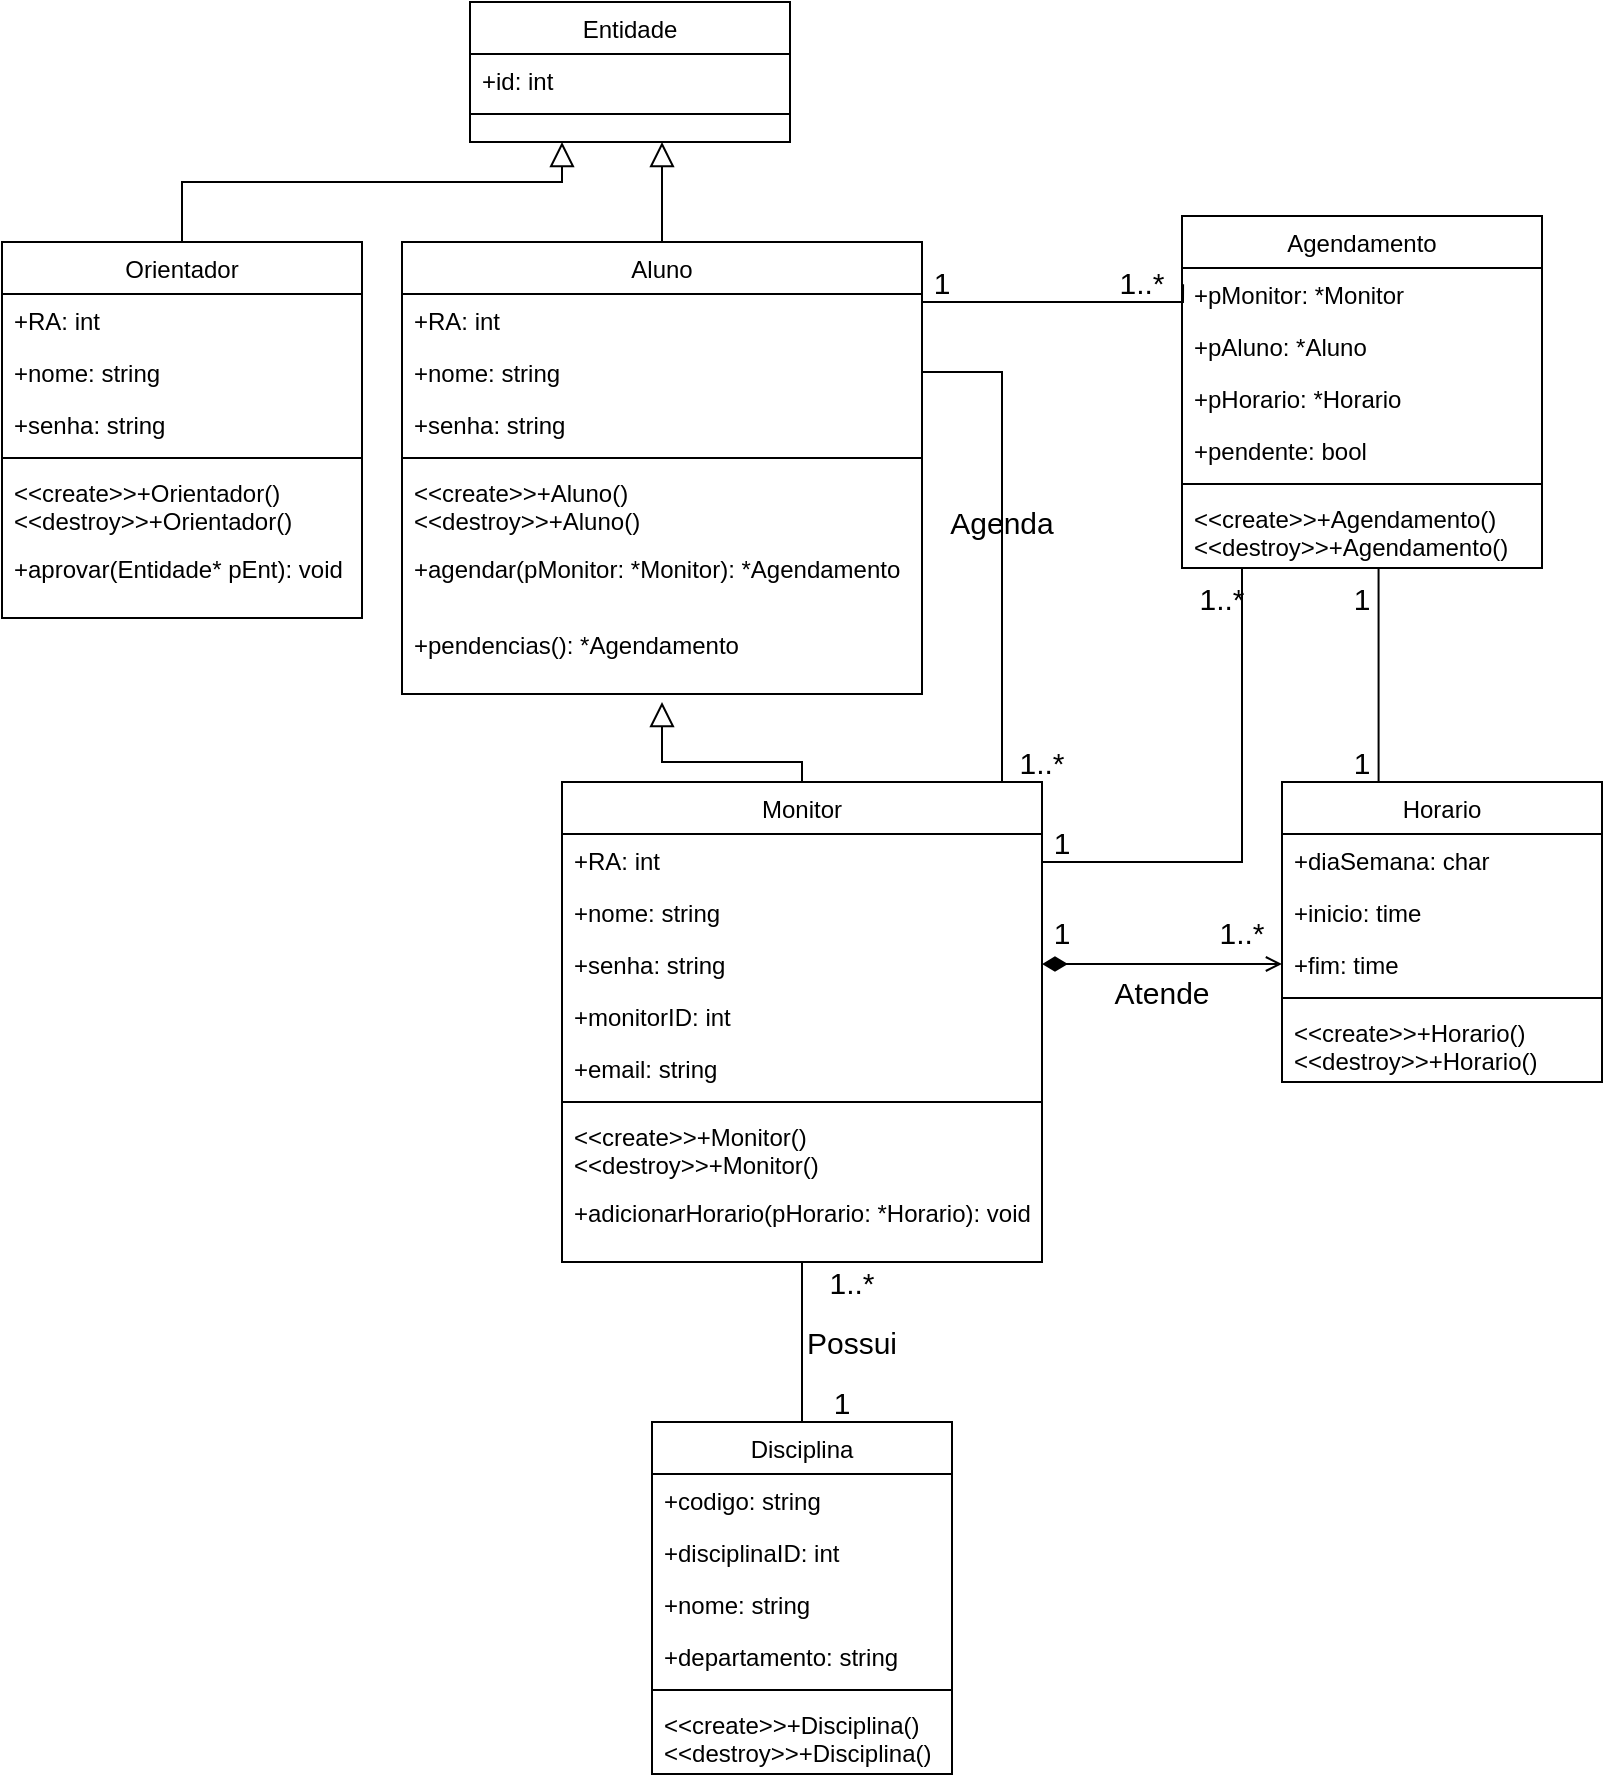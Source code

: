 <mxfile version="14.9.5" type="github">
  <diagram id="C5RBs43oDa-KdzZeNtuy" name="Page-1">
    <mxGraphModel dx="843" dy="496" grid="1" gridSize="10" guides="1" tooltips="1" connect="1" arrows="1" fold="1" page="1" pageScale="1" pageWidth="827" pageHeight="1169" math="0" shadow="0">
      <root>
        <mxCell id="WIyWlLk6GJQsqaUBKTNV-0" />
        <mxCell id="WIyWlLk6GJQsqaUBKTNV-1" parent="WIyWlLk6GJQsqaUBKTNV-0" />
        <mxCell id="zkfFHV4jXpPFQw0GAbJ--13" value="Entidade" style="swimlane;fontStyle=0;align=center;verticalAlign=top;childLayout=stackLayout;horizontal=1;startSize=26;horizontalStack=0;resizeParent=1;resizeLast=0;collapsible=1;marginBottom=0;rounded=0;shadow=0;strokeWidth=1;" parent="WIyWlLk6GJQsqaUBKTNV-1" vertex="1">
          <mxGeometry x="247" y="20" width="160" height="70" as="geometry">
            <mxRectangle x="340" y="380" width="170" height="26" as="alternateBounds" />
          </mxGeometry>
        </mxCell>
        <mxCell id="zkfFHV4jXpPFQw0GAbJ--14" value="+id: int" style="text;align=left;verticalAlign=top;spacingLeft=4;spacingRight=4;overflow=hidden;rotatable=0;points=[[0,0.5],[1,0.5]];portConstraint=eastwest;" parent="zkfFHV4jXpPFQw0GAbJ--13" vertex="1">
          <mxGeometry y="26" width="160" height="26" as="geometry" />
        </mxCell>
        <mxCell id="zkfFHV4jXpPFQw0GAbJ--15" value="" style="line;html=1;strokeWidth=1;align=left;verticalAlign=middle;spacingTop=-1;spacingLeft=3;spacingRight=3;rotatable=0;labelPosition=right;points=[];portConstraint=eastwest;" parent="zkfFHV4jXpPFQw0GAbJ--13" vertex="1">
          <mxGeometry y="52" width="160" height="8" as="geometry" />
        </mxCell>
        <mxCell id="EkIygRgZrOwB8es0yi5O-0" value="Aluno" style="swimlane;fontStyle=0;align=center;verticalAlign=top;childLayout=stackLayout;horizontal=1;startSize=26;horizontalStack=0;resizeParent=1;resizeLast=0;collapsible=1;marginBottom=0;rounded=0;shadow=0;strokeWidth=1;" parent="WIyWlLk6GJQsqaUBKTNV-1" vertex="1">
          <mxGeometry x="213" y="140" width="260" height="226" as="geometry">
            <mxRectangle x="550" y="140" width="160" height="26" as="alternateBounds" />
          </mxGeometry>
        </mxCell>
        <mxCell id="EkIygRgZrOwB8es0yi5O-1" value="+RA: int" style="text;align=left;verticalAlign=top;spacingLeft=4;spacingRight=4;overflow=hidden;rotatable=0;points=[[0,0.5],[1,0.5]];portConstraint=eastwest;" parent="EkIygRgZrOwB8es0yi5O-0" vertex="1">
          <mxGeometry y="26" width="260" height="26" as="geometry" />
        </mxCell>
        <mxCell id="EkIygRgZrOwB8es0yi5O-2" value="+nome: string" style="text;align=left;verticalAlign=top;spacingLeft=4;spacingRight=4;overflow=hidden;rotatable=0;points=[[0,0.5],[1,0.5]];portConstraint=eastwest;rounded=0;shadow=0;html=0;" parent="EkIygRgZrOwB8es0yi5O-0" vertex="1">
          <mxGeometry y="52" width="260" height="26" as="geometry" />
        </mxCell>
        <mxCell id="EkIygRgZrOwB8es0yi5O-3" value="+senha: string" style="text;align=left;verticalAlign=top;spacingLeft=4;spacingRight=4;overflow=hidden;rotatable=0;points=[[0,0.5],[1,0.5]];portConstraint=eastwest;rounded=0;shadow=0;html=0;" parent="EkIygRgZrOwB8es0yi5O-0" vertex="1">
          <mxGeometry y="78" width="260" height="26" as="geometry" />
        </mxCell>
        <mxCell id="EkIygRgZrOwB8es0yi5O-6" value="" style="line;html=1;strokeWidth=1;align=left;verticalAlign=middle;spacingTop=-1;spacingLeft=3;spacingRight=3;rotatable=0;labelPosition=right;points=[];portConstraint=eastwest;" parent="EkIygRgZrOwB8es0yi5O-0" vertex="1">
          <mxGeometry y="104" width="260" height="8" as="geometry" />
        </mxCell>
        <mxCell id="EkIygRgZrOwB8es0yi5O-8" value="&lt;&lt;create&gt;&gt;+Aluno()&#xa;&lt;&lt;destroy&gt;&gt;+Aluno()" style="text;align=left;verticalAlign=top;spacingLeft=4;spacingRight=4;overflow=hidden;rotatable=0;points=[[0,0.5],[1,0.5]];portConstraint=eastwest;" parent="EkIygRgZrOwB8es0yi5O-0" vertex="1">
          <mxGeometry y="112" width="260" height="38" as="geometry" />
        </mxCell>
        <mxCell id="BaJsWfcR0pTe_Ca1Ub9k-18" value="+agendar(pMonitor: *Monitor): *Agendamento" style="text;align=left;verticalAlign=top;spacingLeft=4;spacingRight=4;overflow=hidden;rotatable=0;points=[[0,0.5],[1,0.5]];portConstraint=eastwest;" parent="EkIygRgZrOwB8es0yi5O-0" vertex="1">
          <mxGeometry y="150" width="260" height="38" as="geometry" />
        </mxCell>
        <mxCell id="BaJsWfcR0pTe_Ca1Ub9k-37" value="+pendencias(): *Agendamento" style="text;align=left;verticalAlign=top;spacingLeft=4;spacingRight=4;overflow=hidden;rotatable=0;points=[[0,0.5],[1,0.5]];portConstraint=eastwest;" parent="EkIygRgZrOwB8es0yi5O-0" vertex="1">
          <mxGeometry y="188" width="260" height="38" as="geometry" />
        </mxCell>
        <mxCell id="EkIygRgZrOwB8es0yi5O-15" value="Monitor" style="swimlane;fontStyle=0;align=center;verticalAlign=top;childLayout=stackLayout;horizontal=1;startSize=26;horizontalStack=0;resizeParent=1;resizeLast=0;collapsible=1;marginBottom=0;rounded=0;shadow=0;strokeWidth=1;" parent="WIyWlLk6GJQsqaUBKTNV-1" vertex="1">
          <mxGeometry x="293" y="410" width="240" height="240" as="geometry">
            <mxRectangle x="550" y="140" width="160" height="26" as="alternateBounds" />
          </mxGeometry>
        </mxCell>
        <mxCell id="EkIygRgZrOwB8es0yi5O-24" value="+RA: int" style="text;align=left;verticalAlign=top;spacingLeft=4;spacingRight=4;overflow=hidden;rotatable=0;points=[[0,0.5],[1,0.5]];portConstraint=eastwest;" parent="EkIygRgZrOwB8es0yi5O-15" vertex="1">
          <mxGeometry y="26" width="240" height="26" as="geometry" />
        </mxCell>
        <mxCell id="EkIygRgZrOwB8es0yi5O-25" value="+nome: string" style="text;align=left;verticalAlign=top;spacingLeft=4;spacingRight=4;overflow=hidden;rotatable=0;points=[[0,0.5],[1,0.5]];portConstraint=eastwest;rounded=0;shadow=0;html=0;" parent="EkIygRgZrOwB8es0yi5O-15" vertex="1">
          <mxGeometry y="52" width="240" height="26" as="geometry" />
        </mxCell>
        <mxCell id="EkIygRgZrOwB8es0yi5O-26" value="+senha: string" style="text;align=left;verticalAlign=top;spacingLeft=4;spacingRight=4;overflow=hidden;rotatable=0;points=[[0,0.5],[1,0.5]];portConstraint=eastwest;rounded=0;shadow=0;html=0;" parent="EkIygRgZrOwB8es0yi5O-15" vertex="1">
          <mxGeometry y="78" width="240" height="26" as="geometry" />
        </mxCell>
        <mxCell id="EkIygRgZrOwB8es0yi5O-27" value="+monitorID: int" style="text;align=left;verticalAlign=top;spacingLeft=4;spacingRight=4;overflow=hidden;rotatable=0;points=[[0,0.5],[1,0.5]];portConstraint=eastwest;rounded=0;shadow=0;html=0;" parent="EkIygRgZrOwB8es0yi5O-15" vertex="1">
          <mxGeometry y="104" width="240" height="26" as="geometry" />
        </mxCell>
        <mxCell id="EkIygRgZrOwB8es0yi5O-28" value="+email: string" style="text;align=left;verticalAlign=top;spacingLeft=4;spacingRight=4;overflow=hidden;rotatable=0;points=[[0,0.5],[1,0.5]];portConstraint=eastwest;rounded=0;shadow=0;html=0;" parent="EkIygRgZrOwB8es0yi5O-15" vertex="1">
          <mxGeometry y="130" width="240" height="26" as="geometry" />
        </mxCell>
        <mxCell id="EkIygRgZrOwB8es0yi5O-21" value="" style="line;html=1;strokeWidth=1;align=left;verticalAlign=middle;spacingTop=-1;spacingLeft=3;spacingRight=3;rotatable=0;labelPosition=right;points=[];portConstraint=eastwest;" parent="EkIygRgZrOwB8es0yi5O-15" vertex="1">
          <mxGeometry y="156" width="240" height="8" as="geometry" />
        </mxCell>
        <mxCell id="EkIygRgZrOwB8es0yi5O-29" value="&lt;&lt;create&gt;&gt;+Monitor()&#xa;&lt;&lt;destroy&gt;&gt;+Monitor()" style="text;align=left;verticalAlign=top;spacingLeft=4;spacingRight=4;overflow=hidden;rotatable=0;points=[[0,0.5],[1,0.5]];portConstraint=eastwest;" parent="EkIygRgZrOwB8es0yi5O-15" vertex="1">
          <mxGeometry y="164" width="240" height="38" as="geometry" />
        </mxCell>
        <mxCell id="BaJsWfcR0pTe_Ca1Ub9k-0" value="+adicionarHorario(pHorario: *Horario): void&#xa;" style="text;align=left;verticalAlign=top;spacingLeft=4;spacingRight=4;overflow=hidden;rotatable=0;points=[[0,0.5],[1,0.5]];portConstraint=eastwest;" parent="EkIygRgZrOwB8es0yi5O-15" vertex="1">
          <mxGeometry y="202" width="240" height="38" as="geometry" />
        </mxCell>
        <mxCell id="EkIygRgZrOwB8es0yi5O-65" style="edgeStyle=orthogonalEdgeStyle;rounded=0;jumpSize=6;orthogonalLoop=1;jettySize=auto;html=1;exitX=0.5;exitY=0;exitDx=0;exitDy=0;entryX=0.5;entryY=1;entryDx=0;entryDy=0;fontSize=15;startArrow=none;startFill=0;endArrow=none;endFill=0;startSize=10;endSize=6;strokeWidth=1;" parent="WIyWlLk6GJQsqaUBKTNV-1" source="EkIygRgZrOwB8es0yi5O-30" target="EkIygRgZrOwB8es0yi5O-15" edge="1">
          <mxGeometry relative="1" as="geometry" />
        </mxCell>
        <mxCell id="EkIygRgZrOwB8es0yi5O-30" value="Disciplina" style="swimlane;fontStyle=0;align=center;verticalAlign=top;childLayout=stackLayout;horizontal=1;startSize=26;horizontalStack=0;resizeParent=1;resizeLast=0;collapsible=1;marginBottom=0;rounded=0;shadow=0;strokeWidth=1;" parent="WIyWlLk6GJQsqaUBKTNV-1" vertex="1">
          <mxGeometry x="338" y="730" width="150" height="176" as="geometry">
            <mxRectangle x="550" y="140" width="160" height="26" as="alternateBounds" />
          </mxGeometry>
        </mxCell>
        <mxCell id="EkIygRgZrOwB8es0yi5O-31" value="+codigo: string" style="text;align=left;verticalAlign=top;spacingLeft=4;spacingRight=4;overflow=hidden;rotatable=0;points=[[0,0.5],[1,0.5]];portConstraint=eastwest;" parent="EkIygRgZrOwB8es0yi5O-30" vertex="1">
          <mxGeometry y="26" width="150" height="26" as="geometry" />
        </mxCell>
        <mxCell id="EkIygRgZrOwB8es0yi5O-36" value="+disciplinaID: int" style="text;align=left;verticalAlign=top;spacingLeft=4;spacingRight=4;overflow=hidden;rotatable=0;points=[[0,0.5],[1,0.5]];portConstraint=eastwest;rounded=0;shadow=0;html=0;" parent="EkIygRgZrOwB8es0yi5O-30" vertex="1">
          <mxGeometry y="52" width="150" height="26" as="geometry" />
        </mxCell>
        <mxCell id="EkIygRgZrOwB8es0yi5O-32" value="+nome: string" style="text;align=left;verticalAlign=top;spacingLeft=4;spacingRight=4;overflow=hidden;rotatable=0;points=[[0,0.5],[1,0.5]];portConstraint=eastwest;rounded=0;shadow=0;html=0;" parent="EkIygRgZrOwB8es0yi5O-30" vertex="1">
          <mxGeometry y="78" width="150" height="26" as="geometry" />
        </mxCell>
        <mxCell id="EkIygRgZrOwB8es0yi5O-33" value="+departamento: string" style="text;align=left;verticalAlign=top;spacingLeft=4;spacingRight=4;overflow=hidden;rotatable=0;points=[[0,0.5],[1,0.5]];portConstraint=eastwest;rounded=0;shadow=0;html=0;" parent="EkIygRgZrOwB8es0yi5O-30" vertex="1">
          <mxGeometry y="104" width="150" height="26" as="geometry" />
        </mxCell>
        <mxCell id="EkIygRgZrOwB8es0yi5O-34" value="" style="line;html=1;strokeWidth=1;align=left;verticalAlign=middle;spacingTop=-1;spacingLeft=3;spacingRight=3;rotatable=0;labelPosition=right;points=[];portConstraint=eastwest;" parent="EkIygRgZrOwB8es0yi5O-30" vertex="1">
          <mxGeometry y="130" width="150" height="8" as="geometry" />
        </mxCell>
        <mxCell id="EkIygRgZrOwB8es0yi5O-35" value="&lt;&lt;create&gt;&gt;+Disciplina()&#xa;&lt;&lt;destroy&gt;&gt;+Disciplina()" style="text;align=left;verticalAlign=top;spacingLeft=4;spacingRight=4;overflow=hidden;rotatable=0;points=[[0,0.5],[1,0.5]];portConstraint=eastwest;" parent="EkIygRgZrOwB8es0yi5O-30" vertex="1">
          <mxGeometry y="138" width="150" height="38" as="geometry" />
        </mxCell>
        <mxCell id="EkIygRgZrOwB8es0yi5O-40" value="Horario" style="swimlane;fontStyle=0;align=center;verticalAlign=top;childLayout=stackLayout;horizontal=1;startSize=26;horizontalStack=0;resizeParent=1;resizeLast=0;collapsible=1;marginBottom=0;rounded=0;shadow=0;strokeWidth=1;" parent="WIyWlLk6GJQsqaUBKTNV-1" vertex="1">
          <mxGeometry x="653" y="410" width="160" height="150" as="geometry">
            <mxRectangle x="340" y="380" width="170" height="26" as="alternateBounds" />
          </mxGeometry>
        </mxCell>
        <mxCell id="EkIygRgZrOwB8es0yi5O-41" value="+diaSemana: char" style="text;align=left;verticalAlign=top;spacingLeft=4;spacingRight=4;overflow=hidden;rotatable=0;points=[[0,0.5],[1,0.5]];portConstraint=eastwest;" parent="EkIygRgZrOwB8es0yi5O-40" vertex="1">
          <mxGeometry y="26" width="160" height="26" as="geometry" />
        </mxCell>
        <mxCell id="EkIygRgZrOwB8es0yi5O-43" value="+inicio: time" style="text;align=left;verticalAlign=top;spacingLeft=4;spacingRight=4;overflow=hidden;rotatable=0;points=[[0,0.5],[1,0.5]];portConstraint=eastwest;" parent="EkIygRgZrOwB8es0yi5O-40" vertex="1">
          <mxGeometry y="52" width="160" height="26" as="geometry" />
        </mxCell>
        <mxCell id="EkIygRgZrOwB8es0yi5O-44" value="+fim: time" style="text;align=left;verticalAlign=top;spacingLeft=4;spacingRight=4;overflow=hidden;rotatable=0;points=[[0,0.5],[1,0.5]];portConstraint=eastwest;" parent="EkIygRgZrOwB8es0yi5O-40" vertex="1">
          <mxGeometry y="78" width="160" height="26" as="geometry" />
        </mxCell>
        <mxCell id="EkIygRgZrOwB8es0yi5O-42" value="" style="line;html=1;strokeWidth=1;align=left;verticalAlign=middle;spacingTop=-1;spacingLeft=3;spacingRight=3;rotatable=0;labelPosition=right;points=[];portConstraint=eastwest;" parent="EkIygRgZrOwB8es0yi5O-40" vertex="1">
          <mxGeometry y="104" width="160" height="8" as="geometry" />
        </mxCell>
        <mxCell id="EkIygRgZrOwB8es0yi5O-45" value="&lt;&lt;create&gt;&gt;+Horario()&#xa;&lt;&lt;destroy&gt;&gt;+Horario()" style="text;align=left;verticalAlign=top;spacingLeft=4;spacingRight=4;overflow=hidden;rotatable=0;points=[[0,0.5],[1,0.5]];portConstraint=eastwest;" parent="EkIygRgZrOwB8es0yi5O-40" vertex="1">
          <mxGeometry y="112" width="160" height="38" as="geometry" />
        </mxCell>
        <mxCell id="EkIygRgZrOwB8es0yi5O-46" value="Orientador" style="swimlane;fontStyle=0;align=center;verticalAlign=top;childLayout=stackLayout;horizontal=1;startSize=26;horizontalStack=0;resizeParent=1;resizeLast=0;collapsible=1;marginBottom=0;rounded=0;shadow=0;strokeWidth=1;" parent="WIyWlLk6GJQsqaUBKTNV-1" vertex="1">
          <mxGeometry x="13" y="140" width="180" height="188" as="geometry">
            <mxRectangle x="550" y="140" width="160" height="26" as="alternateBounds" />
          </mxGeometry>
        </mxCell>
        <mxCell id="EkIygRgZrOwB8es0yi5O-47" value="+RA: int" style="text;align=left;verticalAlign=top;spacingLeft=4;spacingRight=4;overflow=hidden;rotatable=0;points=[[0,0.5],[1,0.5]];portConstraint=eastwest;" parent="EkIygRgZrOwB8es0yi5O-46" vertex="1">
          <mxGeometry y="26" width="180" height="26" as="geometry" />
        </mxCell>
        <mxCell id="EkIygRgZrOwB8es0yi5O-48" value="+nome: string" style="text;align=left;verticalAlign=top;spacingLeft=4;spacingRight=4;overflow=hidden;rotatable=0;points=[[0,0.5],[1,0.5]];portConstraint=eastwest;rounded=0;shadow=0;html=0;" parent="EkIygRgZrOwB8es0yi5O-46" vertex="1">
          <mxGeometry y="52" width="180" height="26" as="geometry" />
        </mxCell>
        <mxCell id="EkIygRgZrOwB8es0yi5O-49" value="+senha: string" style="text;align=left;verticalAlign=top;spacingLeft=4;spacingRight=4;overflow=hidden;rotatable=0;points=[[0,0.5],[1,0.5]];portConstraint=eastwest;rounded=0;shadow=0;html=0;" parent="EkIygRgZrOwB8es0yi5O-46" vertex="1">
          <mxGeometry y="78" width="180" height="26" as="geometry" />
        </mxCell>
        <mxCell id="EkIygRgZrOwB8es0yi5O-50" value="" style="line;html=1;strokeWidth=1;align=left;verticalAlign=middle;spacingTop=-1;spacingLeft=3;spacingRight=3;rotatable=0;labelPosition=right;points=[];portConstraint=eastwest;" parent="EkIygRgZrOwB8es0yi5O-46" vertex="1">
          <mxGeometry y="104" width="180" height="8" as="geometry" />
        </mxCell>
        <mxCell id="EkIygRgZrOwB8es0yi5O-51" value="&lt;&lt;create&gt;&gt;+Orientador()&#xa;&lt;&lt;destroy&gt;&gt;+Orientador()" style="text;align=left;verticalAlign=top;spacingLeft=4;spacingRight=4;overflow=hidden;rotatable=0;points=[[0,0.5],[1,0.5]];portConstraint=eastwest;" parent="EkIygRgZrOwB8es0yi5O-46" vertex="1">
          <mxGeometry y="112" width="180" height="38" as="geometry" />
        </mxCell>
        <mxCell id="BaJsWfcR0pTe_Ca1Ub9k-36" value="+aprovar(Entidade* pEnt): void" style="text;align=left;verticalAlign=top;spacingLeft=4;spacingRight=4;overflow=hidden;rotatable=0;points=[[0,0.5],[1,0.5]];portConstraint=eastwest;" parent="EkIygRgZrOwB8es0yi5O-46" vertex="1">
          <mxGeometry y="150" width="180" height="38" as="geometry" />
        </mxCell>
        <mxCell id="EkIygRgZrOwB8es0yi5O-55" value="" style="endArrow=block;endSize=10;endFill=0;shadow=0;strokeWidth=1;rounded=0;edgeStyle=elbowEdgeStyle;elbow=vertical;exitX=0.5;exitY=0;exitDx=0;exitDy=0;" parent="WIyWlLk6GJQsqaUBKTNV-1" source="EkIygRgZrOwB8es0yi5O-46" edge="1">
          <mxGeometry width="160" relative="1" as="geometry">
            <mxPoint x="73" y="120" as="sourcePoint" />
            <mxPoint x="293" y="90" as="targetPoint" />
            <Array as="points">
              <mxPoint x="133" y="110" />
              <mxPoint x="43" y="60" />
            </Array>
          </mxGeometry>
        </mxCell>
        <mxCell id="EkIygRgZrOwB8es0yi5O-56" value="" style="endArrow=block;endSize=10;endFill=0;shadow=0;strokeWidth=1;rounded=0;edgeStyle=elbowEdgeStyle;elbow=vertical;exitX=0.5;exitY=0;exitDx=0;exitDy=0;" parent="WIyWlLk6GJQsqaUBKTNV-1" source="EkIygRgZrOwB8es0yi5O-0" edge="1">
          <mxGeometry width="160" relative="1" as="geometry">
            <mxPoint x="497.58" y="110" as="sourcePoint" />
            <mxPoint x="343" y="90" as="targetPoint" />
            <Array as="points">
              <mxPoint x="383" y="110" />
            </Array>
          </mxGeometry>
        </mxCell>
        <mxCell id="EkIygRgZrOwB8es0yi5O-57" value="" style="endArrow=block;endSize=10;endFill=0;shadow=0;strokeWidth=1;rounded=0;edgeStyle=elbowEdgeStyle;elbow=vertical;exitX=0.5;exitY=0;exitDx=0;exitDy=0;" parent="WIyWlLk6GJQsqaUBKTNV-1" source="EkIygRgZrOwB8es0yi5O-15" edge="1">
          <mxGeometry width="160" relative="1" as="geometry">
            <mxPoint x="356.58" y="430" as="sourcePoint" />
            <mxPoint x="343" y="370" as="targetPoint" />
            <Array as="points">
              <mxPoint x="360" y="400" />
              <mxPoint x="390" y="390" />
              <mxPoint x="343" y="370" />
            </Array>
          </mxGeometry>
        </mxCell>
        <mxCell id="EkIygRgZrOwB8es0yi5O-60" style="edgeStyle=orthogonalEdgeStyle;rounded=0;jumpSize=6;orthogonalLoop=1;jettySize=auto;html=1;exitX=1;exitY=0.5;exitDx=0;exitDy=0;startArrow=diamondThin;startFill=1;endArrow=open;endFill=0;endSize=6;strokeWidth=1;startSize=10;" parent="WIyWlLk6GJQsqaUBKTNV-1" source="EkIygRgZrOwB8es0yi5O-26" target="EkIygRgZrOwB8es0yi5O-44" edge="1">
          <mxGeometry relative="1" as="geometry" />
        </mxCell>
        <mxCell id="EkIygRgZrOwB8es0yi5O-61" value="1..*" style="text;html=1;strokeColor=none;fillColor=none;align=center;verticalAlign=middle;whiteSpace=wrap;rounded=0;fontSize=15;" parent="WIyWlLk6GJQsqaUBKTNV-1" vertex="1">
          <mxGeometry x="613" y="475" width="40" height="20" as="geometry" />
        </mxCell>
        <mxCell id="EkIygRgZrOwB8es0yi5O-63" value="1" style="text;html=1;strokeColor=none;fillColor=none;align=center;verticalAlign=middle;whiteSpace=wrap;rounded=0;fontSize=15;" parent="WIyWlLk6GJQsqaUBKTNV-1" vertex="1">
          <mxGeometry x="523" y="475" width="40" height="20" as="geometry" />
        </mxCell>
        <mxCell id="EkIygRgZrOwB8es0yi5O-67" value="1" style="text;html=1;strokeColor=none;fillColor=none;align=center;verticalAlign=middle;whiteSpace=wrap;rounded=0;fontSize=15;" parent="WIyWlLk6GJQsqaUBKTNV-1" vertex="1">
          <mxGeometry x="413" y="710" width="40" height="20" as="geometry" />
        </mxCell>
        <mxCell id="EkIygRgZrOwB8es0yi5O-68" value="1..*" style="text;html=1;strokeColor=none;fillColor=none;align=center;verticalAlign=middle;whiteSpace=wrap;rounded=0;fontSize=15;" parent="WIyWlLk6GJQsqaUBKTNV-1" vertex="1">
          <mxGeometry x="423" y="650" width="30" height="20" as="geometry" />
        </mxCell>
        <mxCell id="EkIygRgZrOwB8es0yi5O-69" value="Atende" style="text;html=1;strokeColor=none;fillColor=none;align=center;verticalAlign=middle;whiteSpace=wrap;rounded=0;fontSize=15;" parent="WIyWlLk6GJQsqaUBKTNV-1" vertex="1">
          <mxGeometry x="573" y="505" width="40" height="20" as="geometry" />
        </mxCell>
        <mxCell id="EkIygRgZrOwB8es0yi5O-70" value="Possui" style="text;html=1;strokeColor=none;fillColor=none;align=center;verticalAlign=middle;whiteSpace=wrap;rounded=0;fontSize=15;" parent="WIyWlLk6GJQsqaUBKTNV-1" vertex="1">
          <mxGeometry x="418" y="680" width="40" height="20" as="geometry" />
        </mxCell>
        <mxCell id="EkIygRgZrOwB8es0yi5O-71" style="edgeStyle=orthogonalEdgeStyle;rounded=0;jumpSize=6;orthogonalLoop=1;jettySize=auto;html=1;exitX=0;exitY=1;exitDx=0;exitDy=0;entryX=1;entryY=0.5;entryDx=0;entryDy=0;fontSize=15;startArrow=none;startFill=0;endArrow=none;endFill=0;startSize=10;endSize=6;strokeWidth=1;" parent="WIyWlLk6GJQsqaUBKTNV-1" source="EkIygRgZrOwB8es0yi5O-76" target="EkIygRgZrOwB8es0yi5O-2" edge="1">
          <mxGeometry relative="1" as="geometry">
            <mxPoint x="563" y="280" as="sourcePoint" />
            <mxPoint x="563" y="170" as="targetPoint" />
            <Array as="points">
              <mxPoint x="513" y="205" />
            </Array>
          </mxGeometry>
        </mxCell>
        <mxCell id="EkIygRgZrOwB8es0yi5O-74" value="Agenda" style="text;html=1;strokeColor=none;fillColor=none;align=center;verticalAlign=middle;whiteSpace=wrap;rounded=0;fontSize=15;" parent="WIyWlLk6GJQsqaUBKTNV-1" vertex="1">
          <mxGeometry x="493" y="270" width="40" height="20" as="geometry" />
        </mxCell>
        <mxCell id="EkIygRgZrOwB8es0yi5O-76" value="1..*" style="text;html=1;strokeColor=none;fillColor=none;align=center;verticalAlign=middle;whiteSpace=wrap;rounded=0;fontSize=15;" parent="WIyWlLk6GJQsqaUBKTNV-1" vertex="1">
          <mxGeometry x="513" y="390" width="40" height="20" as="geometry" />
        </mxCell>
        <mxCell id="BaJsWfcR0pTe_Ca1Ub9k-10" value="Agendamento" style="swimlane;fontStyle=0;align=center;verticalAlign=top;childLayout=stackLayout;horizontal=1;startSize=26;horizontalStack=0;resizeParent=1;resizeLast=0;collapsible=1;marginBottom=0;rounded=0;shadow=0;strokeWidth=1;" parent="WIyWlLk6GJQsqaUBKTNV-1" vertex="1">
          <mxGeometry x="603" y="127" width="180" height="176" as="geometry">
            <mxRectangle x="340" y="380" width="170" height="26" as="alternateBounds" />
          </mxGeometry>
        </mxCell>
        <mxCell id="BaJsWfcR0pTe_Ca1Ub9k-11" value="+pMonitor: *Monitor" style="text;align=left;verticalAlign=top;spacingLeft=4;spacingRight=4;overflow=hidden;rotatable=0;points=[[0,0.5],[1,0.5]];portConstraint=eastwest;" parent="BaJsWfcR0pTe_Ca1Ub9k-10" vertex="1">
          <mxGeometry y="26" width="180" height="26" as="geometry" />
        </mxCell>
        <mxCell id="BaJsWfcR0pTe_Ca1Ub9k-12" value="+pAluno: *Aluno" style="text;align=left;verticalAlign=top;spacingLeft=4;spacingRight=4;overflow=hidden;rotatable=0;points=[[0,0.5],[1,0.5]];portConstraint=eastwest;" parent="BaJsWfcR0pTe_Ca1Ub9k-10" vertex="1">
          <mxGeometry y="52" width="180" height="26" as="geometry" />
        </mxCell>
        <mxCell id="BaJsWfcR0pTe_Ca1Ub9k-26" style="edgeStyle=orthogonalEdgeStyle;rounded=0;jumpSize=6;orthogonalLoop=1;jettySize=auto;html=1;exitX=0;exitY=1;exitDx=0;exitDy=0;fontSize=15;startArrow=none;startFill=0;endArrow=none;endFill=0;startSize=10;endSize=6;strokeWidth=1;entryX=0.546;entryY=1.005;entryDx=0;entryDy=0;entryPerimeter=0;" parent="BaJsWfcR0pTe_Ca1Ub9k-10" target="BaJsWfcR0pTe_Ca1Ub9k-15" edge="1">
          <mxGeometry relative="1" as="geometry">
            <mxPoint x="140" y="283" as="sourcePoint" />
            <mxPoint x="100" y="183" as="targetPoint" />
            <Array as="points">
              <mxPoint x="98" y="283" />
            </Array>
          </mxGeometry>
        </mxCell>
        <mxCell id="BaJsWfcR0pTe_Ca1Ub9k-13" value="+pHorario: *Horario" style="text;align=left;verticalAlign=top;spacingLeft=4;spacingRight=4;overflow=hidden;rotatable=0;points=[[0,0.5],[1,0.5]];portConstraint=eastwest;" parent="BaJsWfcR0pTe_Ca1Ub9k-10" vertex="1">
          <mxGeometry y="78" width="180" height="26" as="geometry" />
        </mxCell>
        <mxCell id="BaJsWfcR0pTe_Ca1Ub9k-16" value="+pendente: bool" style="text;align=left;verticalAlign=top;spacingLeft=4;spacingRight=4;overflow=hidden;rotatable=0;points=[[0,0.5],[1,0.5]];portConstraint=eastwest;" parent="BaJsWfcR0pTe_Ca1Ub9k-10" vertex="1">
          <mxGeometry y="104" width="180" height="26" as="geometry" />
        </mxCell>
        <mxCell id="BaJsWfcR0pTe_Ca1Ub9k-14" value="" style="line;html=1;strokeWidth=1;align=left;verticalAlign=middle;spacingTop=-1;spacingLeft=3;spacingRight=3;rotatable=0;labelPosition=right;points=[];portConstraint=eastwest;" parent="BaJsWfcR0pTe_Ca1Ub9k-10" vertex="1">
          <mxGeometry y="130" width="180" height="8" as="geometry" />
        </mxCell>
        <mxCell id="BaJsWfcR0pTe_Ca1Ub9k-15" value="&lt;&lt;create&gt;&gt;+Agendamento()&#xa;&lt;&lt;destroy&gt;&gt;+Agendamento()" style="text;align=left;verticalAlign=top;spacingLeft=4;spacingRight=4;overflow=hidden;rotatable=0;points=[[0,0.5],[1,0.5]];portConstraint=eastwest;" parent="BaJsWfcR0pTe_Ca1Ub9k-10" vertex="1">
          <mxGeometry y="138" width="180" height="38" as="geometry" />
        </mxCell>
        <mxCell id="BaJsWfcR0pTe_Ca1Ub9k-19" style="edgeStyle=orthogonalEdgeStyle;rounded=0;jumpSize=6;orthogonalLoop=1;jettySize=auto;html=1;exitX=0.003;exitY=0.313;exitDx=0;exitDy=0;fontSize=15;startArrow=none;startFill=0;endArrow=none;endFill=0;startSize=10;endSize=6;strokeWidth=1;exitPerimeter=0;" parent="WIyWlLk6GJQsqaUBKTNV-1" source="BaJsWfcR0pTe_Ca1Ub9k-11" target="EkIygRgZrOwB8es0yi5O-0" edge="1">
          <mxGeometry relative="1" as="geometry">
            <mxPoint x="523" y="420" as="sourcePoint" />
            <mxPoint x="483" y="215" as="targetPoint" />
            <Array as="points">
              <mxPoint x="604" y="170" />
            </Array>
          </mxGeometry>
        </mxCell>
        <mxCell id="BaJsWfcR0pTe_Ca1Ub9k-20" value="1" style="text;html=1;strokeColor=none;fillColor=none;align=center;verticalAlign=middle;whiteSpace=wrap;rounded=0;fontSize=15;" parent="WIyWlLk6GJQsqaUBKTNV-1" vertex="1">
          <mxGeometry x="463" y="150" width="40" height="20" as="geometry" />
        </mxCell>
        <mxCell id="BaJsWfcR0pTe_Ca1Ub9k-22" value="1..*" style="text;html=1;strokeColor=none;fillColor=none;align=center;verticalAlign=middle;whiteSpace=wrap;rounded=0;fontSize=15;" parent="WIyWlLk6GJQsqaUBKTNV-1" vertex="1">
          <mxGeometry x="563" y="150" width="40" height="20" as="geometry" />
        </mxCell>
        <mxCell id="BaJsWfcR0pTe_Ca1Ub9k-29" value="1" style="text;html=1;strokeColor=none;fillColor=none;align=center;verticalAlign=middle;whiteSpace=wrap;rounded=0;fontSize=15;" parent="WIyWlLk6GJQsqaUBKTNV-1" vertex="1">
          <mxGeometry x="673" y="308" width="40" height="20" as="geometry" />
        </mxCell>
        <mxCell id="BaJsWfcR0pTe_Ca1Ub9k-31" value="1" style="text;html=1;strokeColor=none;fillColor=none;align=center;verticalAlign=middle;whiteSpace=wrap;rounded=0;fontSize=15;" parent="WIyWlLk6GJQsqaUBKTNV-1" vertex="1">
          <mxGeometry x="673" y="390" width="40" height="20" as="geometry" />
        </mxCell>
        <mxCell id="BaJsWfcR0pTe_Ca1Ub9k-33" style="edgeStyle=orthogonalEdgeStyle;rounded=0;jumpSize=6;orthogonalLoop=1;jettySize=auto;html=1;fontSize=15;startArrow=none;startFill=0;endArrow=none;endFill=0;startSize=10;endSize=6;strokeWidth=1;entryX=0.546;entryY=1.005;entryDx=0;entryDy=0;entryPerimeter=0;exitX=1;exitY=0.5;exitDx=0;exitDy=0;" parent="WIyWlLk6GJQsqaUBKTNV-1" source="EkIygRgZrOwB8es0yi5O-24" edge="1">
          <mxGeometry relative="1" as="geometry">
            <mxPoint x="603" y="450" as="sourcePoint" />
            <mxPoint x="603.0" y="303.0" as="targetPoint" />
            <Array as="points">
              <mxPoint x="533" y="450" />
              <mxPoint x="633" y="450" />
              <mxPoint x="633" y="303" />
            </Array>
          </mxGeometry>
        </mxCell>
        <mxCell id="BaJsWfcR0pTe_Ca1Ub9k-34" value="1..*" style="text;html=1;strokeColor=none;fillColor=none;align=center;verticalAlign=middle;whiteSpace=wrap;rounded=0;fontSize=15;" parent="WIyWlLk6GJQsqaUBKTNV-1" vertex="1">
          <mxGeometry x="603" y="308" width="40" height="20" as="geometry" />
        </mxCell>
        <mxCell id="BaJsWfcR0pTe_Ca1Ub9k-35" value="1" style="text;html=1;strokeColor=none;fillColor=none;align=center;verticalAlign=middle;whiteSpace=wrap;rounded=0;fontSize=15;" parent="WIyWlLk6GJQsqaUBKTNV-1" vertex="1">
          <mxGeometry x="523" y="430" width="40" height="20" as="geometry" />
        </mxCell>
      </root>
    </mxGraphModel>
  </diagram>
</mxfile>
